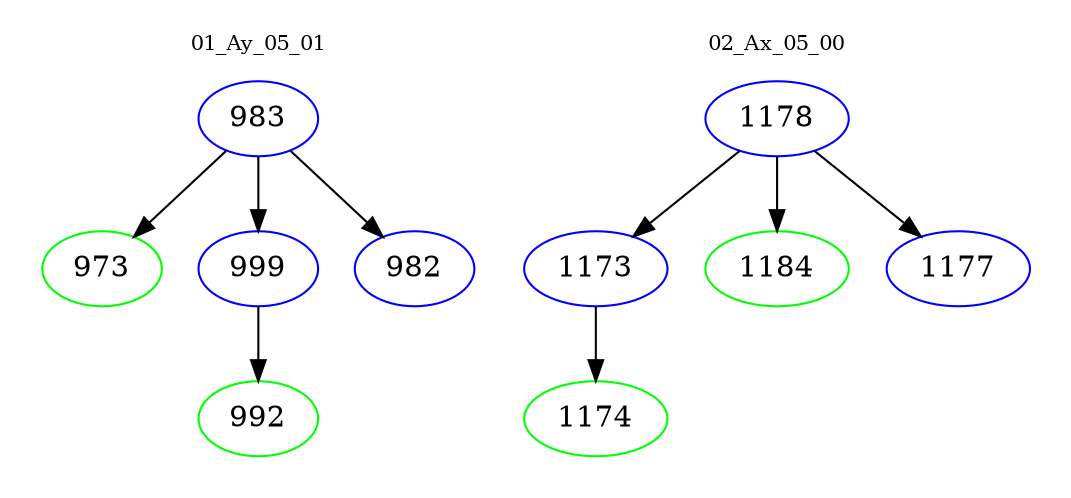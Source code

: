 digraph{
subgraph cluster_0 {
color = white
label = "01_Ay_05_01";
fontsize=10;
T0_983 [label="983", color="blue"]
T0_983 -> T0_973 [color="black"]
T0_973 [label="973", color="green"]
T0_983 -> T0_999 [color="black"]
T0_999 [label="999", color="blue"]
T0_999 -> T0_992 [color="black"]
T0_992 [label="992", color="green"]
T0_983 -> T0_982 [color="black"]
T0_982 [label="982", color="blue"]
}
subgraph cluster_1 {
color = white
label = "02_Ax_05_00";
fontsize=10;
T1_1178 [label="1178", color="blue"]
T1_1178 -> T1_1173 [color="black"]
T1_1173 [label="1173", color="blue"]
T1_1173 -> T1_1174 [color="black"]
T1_1174 [label="1174", color="green"]
T1_1178 -> T1_1184 [color="black"]
T1_1184 [label="1184", color="green"]
T1_1178 -> T1_1177 [color="black"]
T1_1177 [label="1177", color="blue"]
}
}
